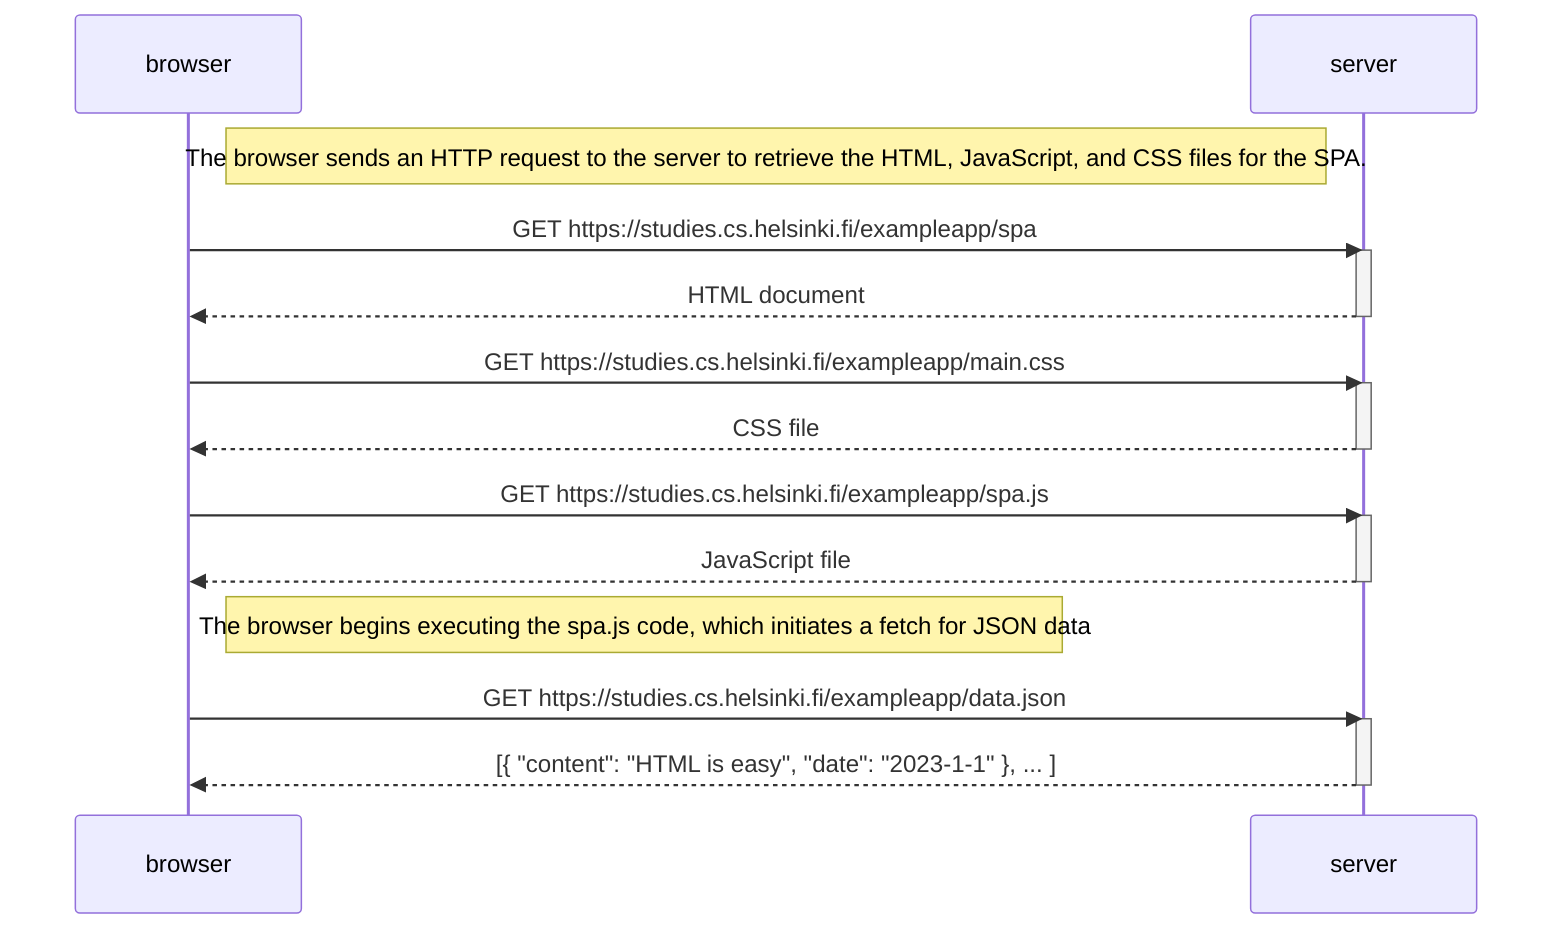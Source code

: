 sequenceDiagram
	participant browser
	participant server
	Note right of browser: The browser sends an HTTP request to the server to retrieve the HTML, JavaScript, and CSS files for the SPA.

	browser->>server: GET https://studies.cs.helsinki.fi/exampleapp/spa
	activate server
	server-->>browser: HTML document
	deactivate server

	browser->>server: GET https://studies.cs.helsinki.fi/exampleapp/main.css
	activate server
	server-->>browser: CSS file
	deactivate server
	browser->>server: GET https://studies.cs.helsinki.fi/exampleapp/spa.js
	activate server
	server-->>browser: JavaScript file
	deactivate server
	
	Note right of browser: The browser begins executing the spa.js code, which initiates a fetch for JSON data
	browser->>server: GET https://studies.cs.helsinki.fi/exampleapp/data.json
	activate server
	server-->>browser: [{ "content": "HTML is easy", "date": "2023-1-1" }, ... ]
	deactivate server